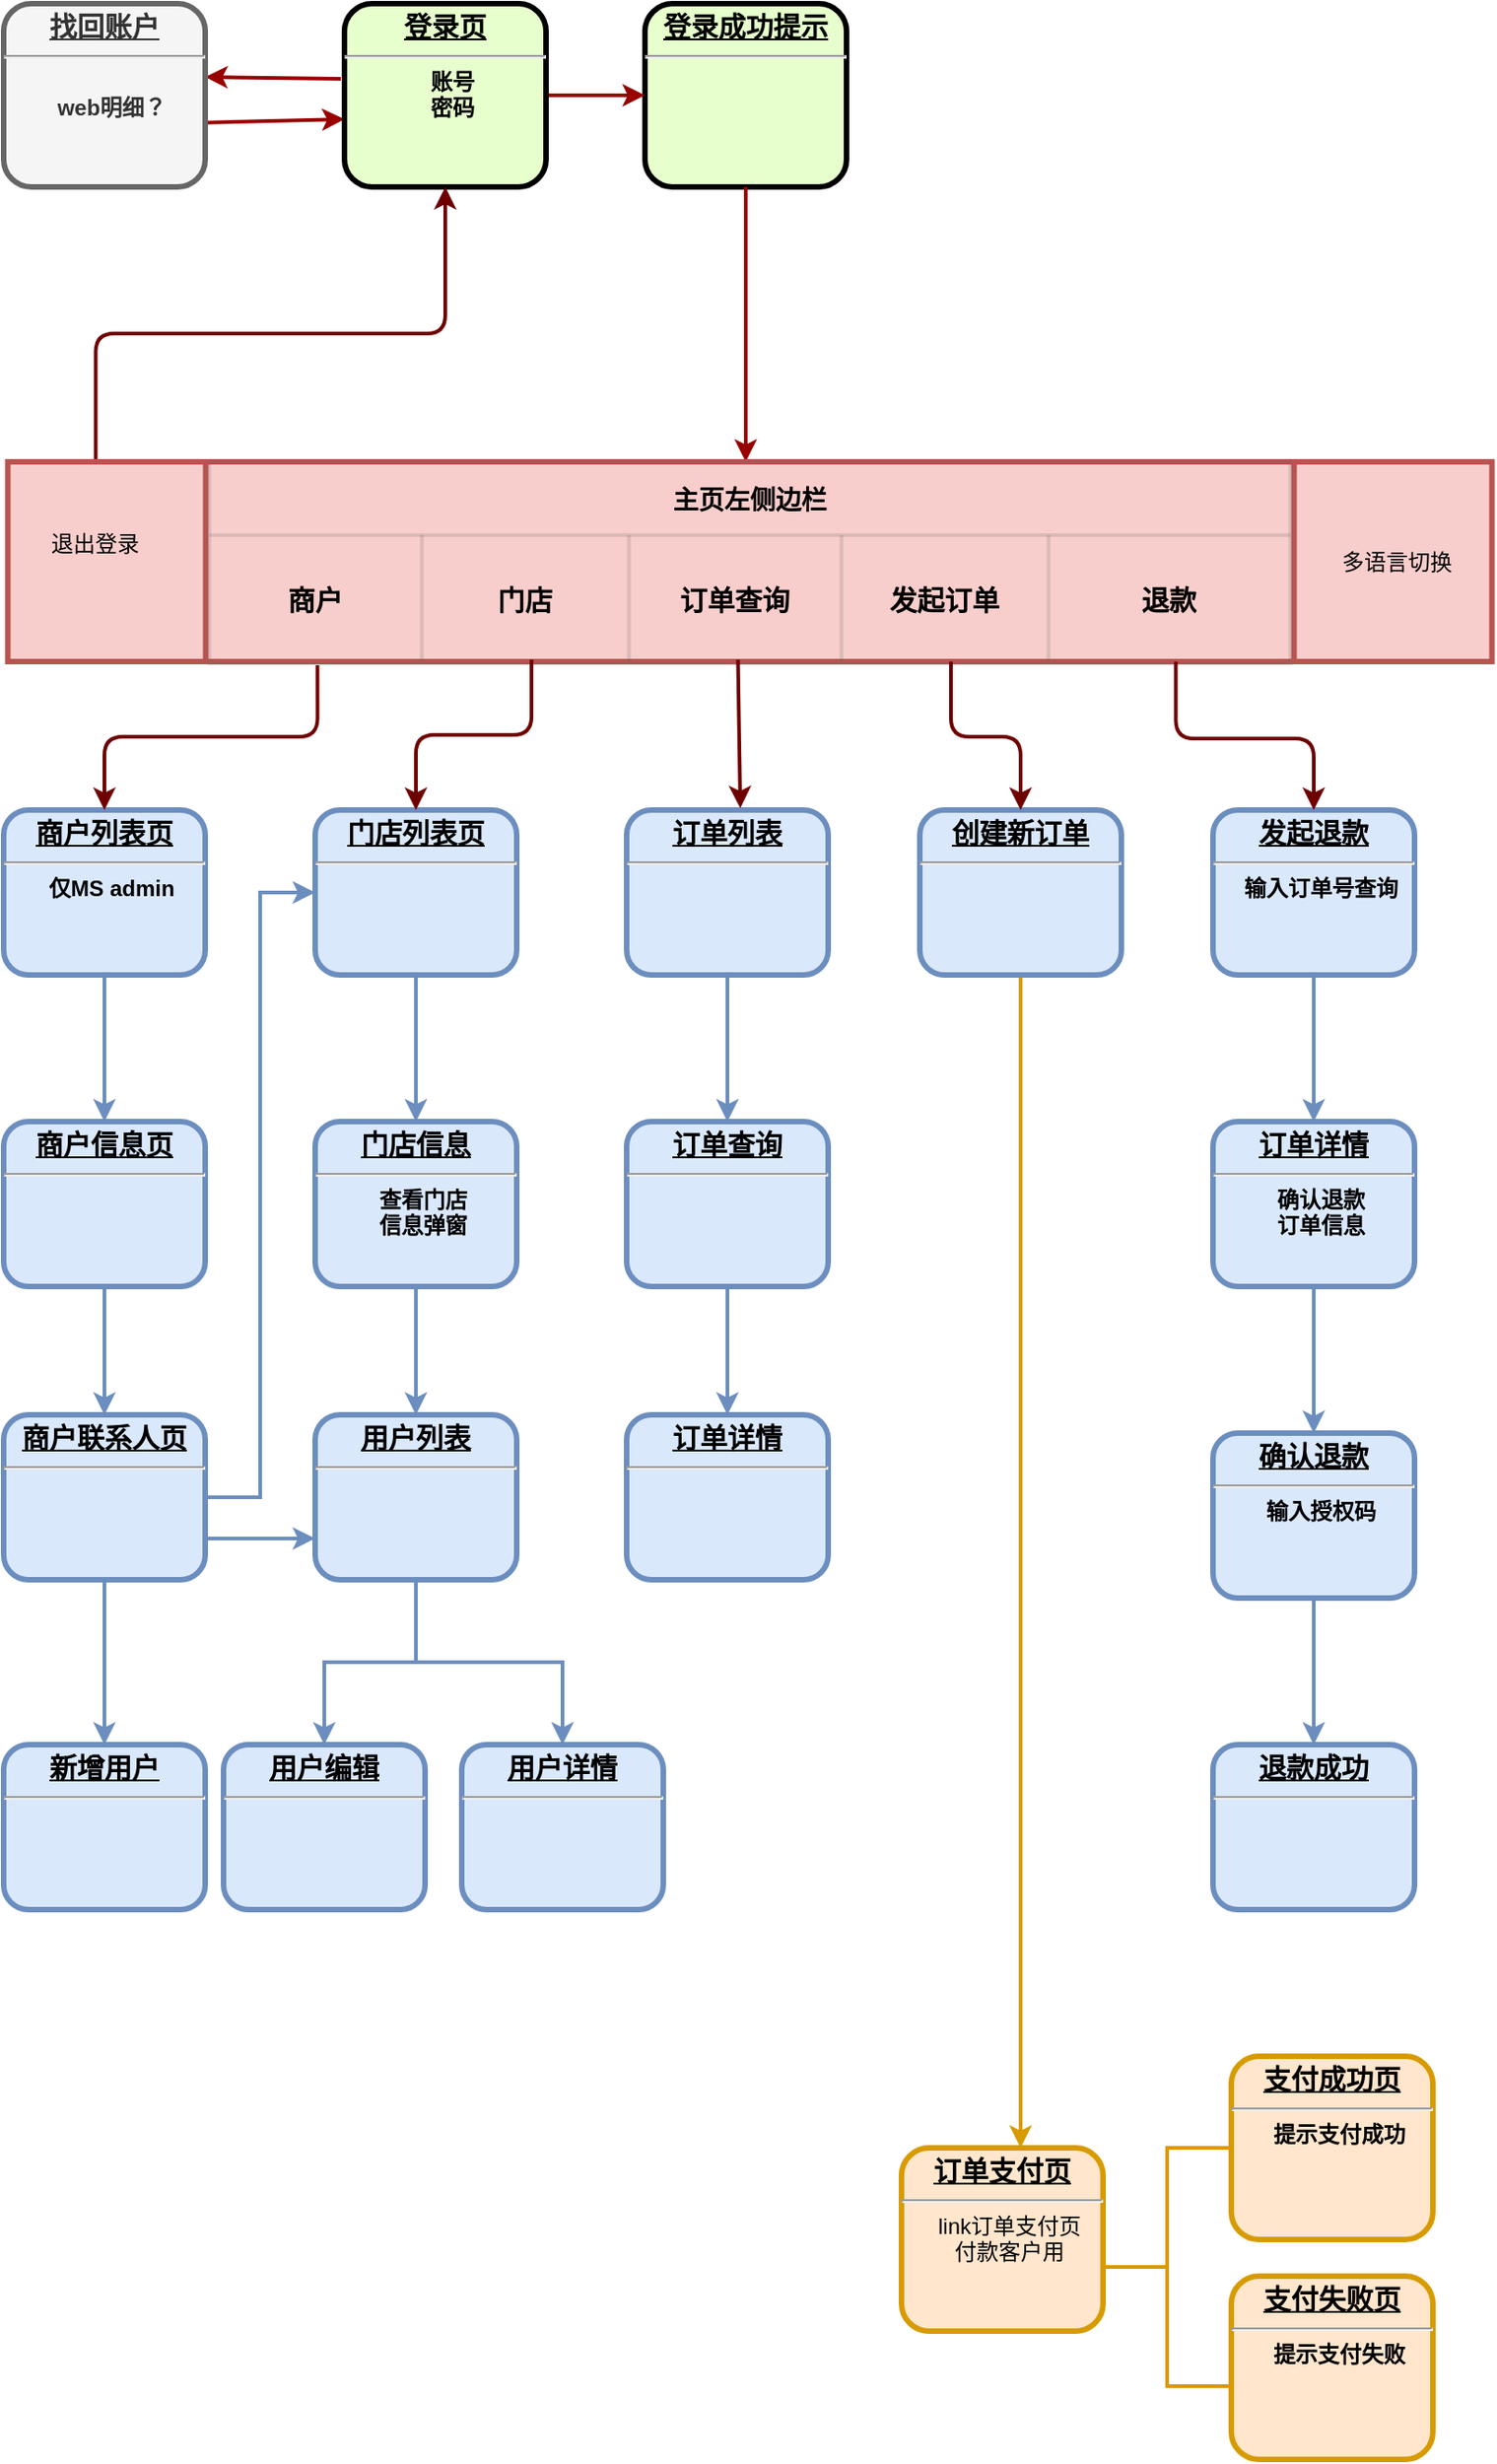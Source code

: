 <mxfile version="26.0.4">
  <diagram name="Page-1" id="c7558073-3199-34d8-9f00-42111426c3f3">
    <mxGraphModel dx="1434" dy="746" grid="1" gridSize="10" guides="1" tooltips="1" connect="1" arrows="1" fold="1" page="1" pageScale="1" pageWidth="826" pageHeight="1169" background="none" math="0" shadow="0">
      <root>
        <mxCell id="0" />
        <mxCell id="1" parent="0" />
        <mxCell id="2" value="&lt;p style=&quot;margin: 0px; margin-top: 4px; text-align: center; text-decoration: underline;&quot;&gt;&lt;font style=&quot;font-size: 15px;&quot;&gt;登录成功提示&lt;/font&gt;&lt;/p&gt;&lt;hr&gt;&lt;p style=&quot;margin: 0px; margin-left: 8px;&quot;&gt;&lt;br&gt;&lt;/p&gt;" style="verticalAlign=middle;align=center;overflow=fill;fontSize=12;fontFamily=Helvetica;html=1;rounded=1;fontStyle=1;strokeWidth=3;fillColor=#E6FFCC;strokeColor=default;fontColor=default;" parent="1" vertex="1">
          <mxGeometry x="380" y="60" width="110" height="100" as="geometry" />
        </mxCell>
        <mxCell id="5AorsIgvm4bH7aJcMWdh-177" value="" style="edgeStyle=elbowEdgeStyle;rounded=0;orthogonalLoop=1;jettySize=auto;html=1;fillColor=#dae8fc;strokeColor=#6c8ebf;strokeWidth=2;" edge="1" parent="1" source="10" target="5AorsIgvm4bH7aJcMWdh-176">
          <mxGeometry relative="1" as="geometry" />
        </mxCell>
        <mxCell id="10" value="&lt;p style=&quot;margin: 0px; margin-top: 4px; text-align: center; text-decoration: underline;&quot;&gt;&lt;strong&gt;&lt;font style=&quot;font-size: 15px;&quot;&gt;商户列表页&lt;/font&gt;&lt;/strong&gt;&lt;/p&gt;&lt;hr&gt;&lt;p style=&quot;margin: 0px; margin-left: 8px;&quot;&gt;仅MS admin&lt;/p&gt;" style="verticalAlign=middle;align=center;overflow=fill;fontSize=12;fontFamily=Helvetica;html=1;rounded=1;fontStyle=1;strokeWidth=3;fillColor=#dae8fc;strokeColor=#6c8ebf;" parent="1" vertex="1">
          <mxGeometry x="30" y="500" width="110" height="90" as="geometry" />
        </mxCell>
        <mxCell id="92" value="" style="edgeStyle=elbowEdgeStyle;elbow=horizontal;strokeColor=#990000;strokeWidth=2;exitX=0.5;exitY=1;exitDx=0;exitDy=0;" parent="1" source="2" target="5AorsIgvm4bH7aJcMWdh-110" edge="1">
          <mxGeometry width="100" height="100" relative="1" as="geometry">
            <mxPoint x="250" y="422" as="sourcePoint" />
            <mxPoint x="439" y="290" as="targetPoint" />
            <Array as="points" />
          </mxGeometry>
        </mxCell>
        <mxCell id="93" value="" style="elbow=horizontal;strokeColor=#990000;strokeWidth=2;entryX=0;entryY=0.63;entryDx=0;entryDy=0;entryPerimeter=0;exitX=0.973;exitY=0.65;exitDx=0;exitDy=0;exitPerimeter=0;" parent="1" source="5AorsIgvm4bH7aJcMWdh-119" target="5AorsIgvm4bH7aJcMWdh-97" edge="1">
          <mxGeometry width="100" height="100" relative="1" as="geometry">
            <mxPoint x="121.98" y="131" as="sourcePoint" />
            <mxPoint x="100" y="200" as="targetPoint" />
          </mxGeometry>
        </mxCell>
        <mxCell id="5AorsIgvm4bH7aJcMWdh-99" value="" style="edgeStyle=orthogonalEdgeStyle;rounded=1;orthogonalLoop=1;jettySize=auto;html=1;curved=0;strokeWidth=2;strokeColor=light-dark(#990000, #ededed);" edge="1" parent="1" source="5AorsIgvm4bH7aJcMWdh-97" target="2">
          <mxGeometry relative="1" as="geometry">
            <Array as="points">
              <mxPoint x="270" y="121" />
            </Array>
          </mxGeometry>
        </mxCell>
        <mxCell id="5AorsIgvm4bH7aJcMWdh-97" value="&lt;p style=&quot;margin: 0px; margin-top: 4px; text-align: center; text-decoration: underline;&quot;&gt;&lt;font style=&quot;font-size: 15px;&quot;&gt;登录页&lt;/font&gt;&lt;/p&gt;&lt;hr&gt;&lt;p style=&quot;margin: 0px; margin-left: 8px;&quot;&gt;账号&lt;/p&gt;&lt;p style=&quot;margin: 0px; margin-left: 8px;&quot;&gt;密码&lt;/p&gt;&lt;p style=&quot;margin: 0px; margin-left: 8px;&quot;&gt;&lt;br&gt;&lt;/p&gt;" style="verticalAlign=middle;align=center;overflow=fill;fontSize=12;fontFamily=Helvetica;html=1;rounded=1;fontStyle=1;strokeWidth=3;fillColor=#E6FFCC" vertex="1" parent="1">
          <mxGeometry x="216" y="60" width="110" height="100" as="geometry" />
        </mxCell>
        <mxCell id="5AorsIgvm4bH7aJcMWdh-115" style="edgeStyle=elbowEdgeStyle;rounded=1;orthogonalLoop=1;jettySize=auto;html=1;exitX=0.5;exitY=0;exitDx=0;exitDy=0;curved=0;strokeWidth=2;entryX=0.5;entryY=1;entryDx=0;entryDy=0;elbow=vertical;fillColor=#a20025;strokeColor=#6F0000;" edge="1" parent="1" source="5AorsIgvm4bH7aJcMWdh-111" target="5AorsIgvm4bH7aJcMWdh-97">
          <mxGeometry relative="1" as="geometry">
            <mxPoint x="240" y="270" as="targetPoint" />
            <Array as="points">
              <mxPoint x="200" y="240" />
            </Array>
          </mxGeometry>
        </mxCell>
        <mxCell id="5AorsIgvm4bH7aJcMWdh-118" value="" style="elbow=vertical;strokeColor=#990000;strokeWidth=2;exitX=-0.018;exitY=0.41;exitDx=0;exitDy=0;exitPerimeter=0;entryX=1;entryY=0.4;entryDx=0;entryDy=0;entryPerimeter=0;" edge="1" parent="1" source="5AorsIgvm4bH7aJcMWdh-97" target="5AorsIgvm4bH7aJcMWdh-119">
          <mxGeometry width="100" height="100" relative="1" as="geometry">
            <mxPoint x="210" y="110" as="sourcePoint" />
            <mxPoint x="118.02" y="110" as="targetPoint" />
          </mxGeometry>
        </mxCell>
        <mxCell id="5AorsIgvm4bH7aJcMWdh-119" value="&lt;p style=&quot;margin: 0px; margin-top: 4px; text-align: center; text-decoration: underline;&quot;&gt;&lt;font style=&quot;font-size: 15px;&quot;&gt;找回账户&lt;/font&gt;&lt;/p&gt;&lt;hr&gt;&lt;p style=&quot;margin: 0px; margin-left: 8px;&quot;&gt;&lt;br&gt;&lt;/p&gt;&lt;p style=&quot;margin: 0px; margin-left: 8px;&quot;&gt;web明细？&lt;/p&gt;" style="verticalAlign=middle;align=center;overflow=fill;fontSize=12;fontFamily=Helvetica;html=1;rounded=1;fontStyle=1;strokeWidth=3;fillColor=#f5f5f5;strokeColor=#666666;fontColor=#333333;" vertex="1" parent="1">
          <mxGeometry x="30" y="60" width="110" height="100" as="geometry" />
        </mxCell>
        <mxCell id="5AorsIgvm4bH7aJcMWdh-158" value="" style="group;fillColor=#ffe6cc;strokeColor=#d79b00;" vertex="1" connectable="0" parent="1">
          <mxGeometry x="142.25" y="310" width="700" height="110" as="geometry" />
        </mxCell>
        <mxCell id="5AorsIgvm4bH7aJcMWdh-110" value="" style="shape=process;whiteSpace=wrap;align=center;verticalAlign=middle;size=0.133;fontStyle=1;strokeWidth=3;fillColor=#f8cecc;fontSize=15;strokeColor=#b85450;" vertex="1" parent="5AorsIgvm4bH7aJcMWdh-158">
          <mxGeometry x="-110" width="810" height="109" as="geometry" />
        </mxCell>
        <mxCell id="5AorsIgvm4bH7aJcMWdh-116" value="多语言切换" style="text;strokeColor=none;align=center;fillColor=none;html=1;verticalAlign=middle;whiteSpace=wrap;rounded=0;" vertex="1" parent="5AorsIgvm4bH7aJcMWdh-158">
          <mxGeometry x="612.75" y="40" width="70.542" height="30" as="geometry" />
        </mxCell>
        <mxCell id="5AorsIgvm4bH7aJcMWdh-151" value="主页左侧边栏" style="shape=table;startSize=40;container=1;collapsible=0;childLayout=tableLayout;fillColor=none;fontSize=14;fontStyle=1;strokeColor=light-dark(#666666,#EDEDED);opacity=20;strokeWidth=2;" vertex="1" parent="5AorsIgvm4bH7aJcMWdh-158">
          <mxGeometry width="590" height="110" as="geometry" />
        </mxCell>
        <mxCell id="5AorsIgvm4bH7aJcMWdh-152" value="" style="shape=tableRow;horizontal=0;startSize=0;swimlaneHead=0;swimlaneBody=0;strokeColor=light-dark(#000000,#EDEDED);top=0;left=0;bottom=0;right=0;collapsible=0;dropTarget=0;fillColor=none;points=[[0,0.5],[1,0.5]];portConstraint=eastwest;opacity=70;" vertex="1" parent="5AorsIgvm4bH7aJcMWdh-151">
          <mxGeometry y="40" width="590" height="70" as="geometry" />
        </mxCell>
        <mxCell id="5AorsIgvm4bH7aJcMWdh-153" value="&lt;span style=&quot;font-size: 15px; font-weight: 700;&quot;&gt;商户&lt;/span&gt;" style="shape=partialRectangle;html=1;whiteSpace=wrap;connectable=0;strokeColor=light-dark(#000000,#EDEDED);overflow=hidden;fillColor=none;top=0;left=0;bottom=0;right=0;pointerEvents=1;opacity=70;" vertex="1" parent="5AorsIgvm4bH7aJcMWdh-152">
          <mxGeometry width="116" height="70" as="geometry">
            <mxRectangle width="116" height="70" as="alternateBounds" />
          </mxGeometry>
        </mxCell>
        <mxCell id="5AorsIgvm4bH7aJcMWdh-154" value="&lt;span style=&quot;font-size: 15px; font-weight: 700;&quot;&gt;门店&lt;/span&gt;" style="shape=partialRectangle;html=1;whiteSpace=wrap;connectable=0;strokeColor=light-dark(#000000,#EDEDED);overflow=hidden;fillColor=none;top=0;left=0;bottom=0;right=0;pointerEvents=1;opacity=70;" vertex="1" parent="5AorsIgvm4bH7aJcMWdh-152">
          <mxGeometry x="116" width="113" height="70" as="geometry">
            <mxRectangle width="113" height="70" as="alternateBounds" />
          </mxGeometry>
        </mxCell>
        <mxCell id="5AorsIgvm4bH7aJcMWdh-155" value="&lt;span style=&quot;font-size: 15px; font-weight: 700;&quot;&gt;订单查询&lt;/span&gt;" style="shape=partialRectangle;html=1;whiteSpace=wrap;connectable=0;strokeColor=light-dark(#000000,#EDEDED);overflow=hidden;fillColor=none;top=0;left=0;bottom=0;right=0;pointerEvents=1;opacity=70;" vertex="1" parent="5AorsIgvm4bH7aJcMWdh-152">
          <mxGeometry x="229" width="116" height="70" as="geometry">
            <mxRectangle width="116" height="70" as="alternateBounds" />
          </mxGeometry>
        </mxCell>
        <mxCell id="5AorsIgvm4bH7aJcMWdh-156" value="&lt;span style=&quot;font-size: 15px; font-weight: 700;&quot;&gt;发起订单&lt;/span&gt;" style="shape=partialRectangle;html=1;whiteSpace=wrap;connectable=0;strokeColor=light-dark(#000000,#EDEDED);overflow=hidden;fillColor=none;top=0;left=0;bottom=0;right=0;pointerEvents=1;opacity=70;" vertex="1" parent="5AorsIgvm4bH7aJcMWdh-152">
          <mxGeometry x="345" width="113" height="70" as="geometry">
            <mxRectangle width="113" height="70" as="alternateBounds" />
          </mxGeometry>
        </mxCell>
        <mxCell id="5AorsIgvm4bH7aJcMWdh-157" value="&lt;span style=&quot;font-size: 15px; font-weight: 700;&quot;&gt;退款&lt;/span&gt;" style="shape=partialRectangle;html=1;whiteSpace=wrap;connectable=0;strokeColor=light-dark(#000000,#EDEDED);overflow=hidden;fillColor=none;top=0;left=0;bottom=0;right=0;pointerEvents=1;opacity=70;" vertex="1" parent="5AorsIgvm4bH7aJcMWdh-152">
          <mxGeometry x="458" width="132" height="70" as="geometry">
            <mxRectangle width="132" height="70" as="alternateBounds" />
          </mxGeometry>
        </mxCell>
        <mxCell id="5AorsIgvm4bH7aJcMWdh-181" value="" style="edgeStyle=elbowEdgeStyle;rounded=0;orthogonalLoop=1;jettySize=auto;html=1;fillColor=#dae8fc;strokeColor=#6c8ebf;strokeWidth=2;" edge="1" parent="1" source="5AorsIgvm4bH7aJcMWdh-159" target="5AorsIgvm4bH7aJcMWdh-180">
          <mxGeometry relative="1" as="geometry" />
        </mxCell>
        <mxCell id="5AorsIgvm4bH7aJcMWdh-159" value="&lt;p style=&quot;margin: 0px; margin-top: 4px; text-align: center; text-decoration: underline;&quot;&gt;&lt;strong&gt;&lt;font style=&quot;font-size: 15px;&quot;&gt;门店列表页&lt;/font&gt;&lt;/strong&gt;&lt;/p&gt;&lt;hr&gt;&lt;p style=&quot;margin: 0px; margin-left: 8px;&quot;&gt;&lt;br&gt;&lt;/p&gt;" style="verticalAlign=middle;align=center;overflow=fill;fontSize=12;fontFamily=Helvetica;html=1;rounded=1;fontStyle=1;strokeWidth=3;fillColor=#dae8fc;strokeColor=#6c8ebf;" vertex="1" parent="1">
          <mxGeometry x="200" y="500" width="110" height="90" as="geometry" />
        </mxCell>
        <mxCell id="5AorsIgvm4bH7aJcMWdh-162" value="" style="edgeStyle=elbowEdgeStyle;rounded=0;orthogonalLoop=1;jettySize=auto;html=1;fillColor=#dae8fc;strokeColor=#6c8ebf;strokeWidth=2;" edge="1" parent="1" source="5AorsIgvm4bH7aJcMWdh-160" target="5AorsIgvm4bH7aJcMWdh-161">
          <mxGeometry relative="1" as="geometry" />
        </mxCell>
        <mxCell id="5AorsIgvm4bH7aJcMWdh-160" value="&lt;p style=&quot;margin: 0px; margin-top: 4px; text-align: center; text-decoration: underline;&quot;&gt;&lt;span style=&quot;font-size: 15px;&quot;&gt;订单列表&lt;/span&gt;&lt;/p&gt;&lt;hr&gt;&lt;p style=&quot;margin: 0px; margin-left: 8px;&quot;&gt;&lt;br&gt;&lt;/p&gt;" style="verticalAlign=middle;align=center;overflow=fill;fontSize=12;fontFamily=Helvetica;html=1;rounded=1;fontStyle=1;strokeWidth=3;fillColor=#dae8fc;strokeColor=#6c8ebf;" vertex="1" parent="1">
          <mxGeometry x="370" y="500" width="110" height="90" as="geometry" />
        </mxCell>
        <mxCell id="5AorsIgvm4bH7aJcMWdh-167" value="" style="edgeStyle=elbowEdgeStyle;rounded=0;orthogonalLoop=1;jettySize=auto;html=1;fillColor=#dae8fc;strokeColor=#6c8ebf;strokeWidth=2;" edge="1" parent="1" source="5AorsIgvm4bH7aJcMWdh-161" target="5AorsIgvm4bH7aJcMWdh-166">
          <mxGeometry relative="1" as="geometry" />
        </mxCell>
        <mxCell id="5AorsIgvm4bH7aJcMWdh-161" value="&lt;p style=&quot;margin: 0px; margin-top: 4px; text-align: center; text-decoration: underline;&quot;&gt;&lt;span style=&quot;font-size: 15px;&quot;&gt;订单查询&lt;/span&gt;&lt;/p&gt;&lt;hr&gt;&lt;p style=&quot;margin: 0px; margin-left: 8px;&quot;&gt;&lt;br&gt;&lt;/p&gt;" style="verticalAlign=middle;align=center;overflow=fill;fontSize=12;fontFamily=Helvetica;html=1;rounded=1;fontStyle=1;strokeWidth=3;fillColor=#dae8fc;strokeColor=#6c8ebf;" vertex="1" parent="1">
          <mxGeometry x="370" y="670" width="110" height="90" as="geometry" />
        </mxCell>
        <mxCell id="5AorsIgvm4bH7aJcMWdh-163" value="" style="group" vertex="1" connectable="0" parent="1">
          <mxGeometry x="520" y="1180" width="290" height="220" as="geometry" />
        </mxCell>
        <mxCell id="5AorsIgvm4bH7aJcMWdh-121" value="&lt;p style=&quot;margin: 0px; margin-top: 4px; text-align: center; text-decoration: underline;&quot;&gt;&lt;span style=&quot;font-size: 15px;&quot;&gt;订单支付页&lt;/span&gt;&lt;/p&gt;&lt;hr&gt;&lt;p style=&quot;margin: 0px; margin-left: 8px;&quot;&gt;&lt;span style=&quot;font-weight: normal;&quot;&gt;link订单支付页&lt;/span&gt;&lt;/p&gt;&lt;p style=&quot;margin: 0px; margin-left: 8px;&quot;&gt;&lt;span style=&quot;font-weight: normal;&quot;&gt;付款客户用&lt;/span&gt;&lt;/p&gt;" style="verticalAlign=middle;align=center;overflow=fill;fontSize=12;fontFamily=Helvetica;html=1;rounded=1;fontStyle=1;strokeWidth=3;fillColor=#ffe6cc;strokeColor=#d79b00;" vertex="1" parent="5AorsIgvm4bH7aJcMWdh-163">
          <mxGeometry y="50" width="110" height="100" as="geometry" />
        </mxCell>
        <mxCell id="5AorsIgvm4bH7aJcMWdh-122" value="&lt;p style=&quot;margin: 0px; margin-top: 4px; text-align: center; text-decoration: underline;&quot;&gt;&lt;span style=&quot;font-size: 15px;&quot;&gt;支付成功页&lt;/span&gt;&lt;/p&gt;&lt;hr&gt;&lt;p style=&quot;margin: 0px; margin-left: 8px;&quot;&gt;提示支付成功&lt;/p&gt;" style="verticalAlign=middle;align=center;overflow=fill;fontSize=12;fontFamily=Helvetica;html=1;rounded=1;fontStyle=1;strokeWidth=3;fillColor=#ffe6cc;strokeColor=#d79b00;" vertex="1" parent="5AorsIgvm4bH7aJcMWdh-163">
          <mxGeometry x="180" width="110" height="100" as="geometry" />
        </mxCell>
        <mxCell id="5AorsIgvm4bH7aJcMWdh-125" value="" style="strokeWidth=2;html=1;shape=mxgraph.flowchart.annotation_2;align=left;labelPosition=right;pointerEvents=1;fillColor=#ffe6cc;strokeColor=#d79b00;" vertex="1" parent="5AorsIgvm4bH7aJcMWdh-163">
          <mxGeometry x="110" y="50" width="70" height="130" as="geometry" />
        </mxCell>
        <mxCell id="5AorsIgvm4bH7aJcMWdh-130" value="&lt;p style=&quot;margin: 0px; margin-top: 4px; text-align: center; text-decoration: underline;&quot;&gt;&lt;span style=&quot;font-size: 15px;&quot;&gt;支付失败页&lt;/span&gt;&lt;/p&gt;&lt;hr&gt;&lt;p style=&quot;margin: 0px; margin-left: 8px;&quot;&gt;提示支付失败&lt;/p&gt;&lt;p style=&quot;margin: 0px; margin-left: 8px;&quot;&gt;&lt;br&gt;&lt;/p&gt;" style="verticalAlign=middle;align=center;overflow=fill;fontSize=12;fontFamily=Helvetica;html=1;rounded=1;fontStyle=1;strokeWidth=3;fillColor=#ffe6cc;strokeColor=#d79b00;" vertex="1" parent="5AorsIgvm4bH7aJcMWdh-163">
          <mxGeometry x="180" y="120" width="110" height="100" as="geometry" />
        </mxCell>
        <mxCell id="5AorsIgvm4bH7aJcMWdh-166" value="&lt;p style=&quot;margin: 0px; margin-top: 4px; text-align: center; text-decoration: underline;&quot;&gt;&lt;span style=&quot;font-size: 15px;&quot;&gt;订单详情&lt;/span&gt;&lt;/p&gt;&lt;hr&gt;&lt;p style=&quot;margin: 0px; margin-left: 8px;&quot;&gt;&lt;br&gt;&lt;/p&gt;" style="verticalAlign=middle;align=center;overflow=fill;fontSize=12;fontFamily=Helvetica;html=1;rounded=1;fontStyle=1;strokeWidth=3;fillColor=#dae8fc;strokeColor=#6c8ebf;" vertex="1" parent="1">
          <mxGeometry x="370" y="830" width="110" height="90" as="geometry" />
        </mxCell>
        <mxCell id="5AorsIgvm4bH7aJcMWdh-111" value="&lt;div&gt;&lt;span style=&quot;background-color: transparent; color: light-dark(rgb(0, 0, 0), rgb(255, 255, 255));&quot;&gt;退出登录&lt;/span&gt;&lt;/div&gt;" style="text;strokeColor=none;align=center;fillColor=none;html=1;verticalAlign=middle;whiteSpace=wrap;rounded=0;" vertex="1" parent="1">
          <mxGeometry x="50.002" y="339.5" width="60.465" height="30" as="geometry" />
        </mxCell>
        <mxCell id="5AorsIgvm4bH7aJcMWdh-201" style="edgeStyle=elbowEdgeStyle;rounded=1;orthogonalLoop=1;jettySize=auto;html=1;exitX=0.5;exitY=1;exitDx=0;exitDy=0;curved=0;fillColor=#ffe6cc;strokeColor=#d79b00;strokeWidth=2;" edge="1" parent="1" source="5AorsIgvm4bH7aJcMWdh-168" target="5AorsIgvm4bH7aJcMWdh-121">
          <mxGeometry relative="1" as="geometry" />
        </mxCell>
        <mxCell id="5AorsIgvm4bH7aJcMWdh-168" value="&lt;p style=&quot;margin: 0px; margin-top: 4px; text-align: center; text-decoration: underline;&quot;&gt;&lt;span style=&quot;font-size: 15px;&quot;&gt;创建新订单&lt;/span&gt;&lt;/p&gt;&lt;hr&gt;&lt;p style=&quot;margin: 0px; margin-left: 8px;&quot;&gt;&lt;br&gt;&lt;/p&gt;" style="verticalAlign=middle;align=center;overflow=fill;fontSize=12;fontFamily=Helvetica;html=1;rounded=1;fontStyle=1;strokeWidth=3;fillColor=#dae8fc;strokeColor=#6c8ebf;" vertex="1" parent="1">
          <mxGeometry x="530" y="500" width="110" height="90" as="geometry" />
        </mxCell>
        <mxCell id="5AorsIgvm4bH7aJcMWdh-171" value="" style="edgeStyle=elbowEdgeStyle;rounded=0;orthogonalLoop=1;jettySize=auto;html=1;fillColor=#dae8fc;strokeColor=#6c8ebf;strokeWidth=2;" edge="1" parent="1" source="5AorsIgvm4bH7aJcMWdh-169" target="5AorsIgvm4bH7aJcMWdh-170">
          <mxGeometry relative="1" as="geometry" />
        </mxCell>
        <mxCell id="5AorsIgvm4bH7aJcMWdh-169" value="&lt;p style=&quot;margin: 0px; margin-top: 4px; text-align: center; text-decoration: underline;&quot;&gt;&lt;span style=&quot;font-size: 15px;&quot;&gt;发起退款&lt;/span&gt;&lt;/p&gt;&lt;hr&gt;&lt;p style=&quot;margin: 0px; margin-left: 8px;&quot;&gt;输入订单号查询&lt;/p&gt;" style="verticalAlign=middle;align=center;overflow=fill;fontSize=12;fontFamily=Helvetica;html=1;rounded=1;fontStyle=1;strokeWidth=3;fillColor=#dae8fc;strokeColor=#6c8ebf;" vertex="1" parent="1">
          <mxGeometry x="690" y="500" width="110" height="90" as="geometry" />
        </mxCell>
        <mxCell id="5AorsIgvm4bH7aJcMWdh-173" value="" style="edgeStyle=elbowEdgeStyle;rounded=0;orthogonalLoop=1;jettySize=auto;html=1;fillColor=#dae8fc;strokeColor=#6c8ebf;strokeWidth=2;" edge="1" parent="1" source="5AorsIgvm4bH7aJcMWdh-170" target="5AorsIgvm4bH7aJcMWdh-172">
          <mxGeometry relative="1" as="geometry" />
        </mxCell>
        <mxCell id="5AorsIgvm4bH7aJcMWdh-170" value="&lt;p style=&quot;margin: 0px; margin-top: 4px; text-align: center; text-decoration: underline;&quot;&gt;&lt;span style=&quot;font-size: 15px;&quot;&gt;订单详情&lt;/span&gt;&lt;/p&gt;&lt;hr&gt;&lt;p style=&quot;margin: 0px; margin-left: 8px;&quot;&gt;确认退款&lt;/p&gt;&lt;p style=&quot;margin: 0px; margin-left: 8px;&quot;&gt;订单信息&lt;/p&gt;" style="verticalAlign=middle;align=center;overflow=fill;fontSize=12;fontFamily=Helvetica;html=1;rounded=1;fontStyle=1;strokeWidth=3;fillColor=#dae8fc;strokeColor=#6c8ebf;" vertex="1" parent="1">
          <mxGeometry x="690" y="670" width="110" height="90" as="geometry" />
        </mxCell>
        <mxCell id="5AorsIgvm4bH7aJcMWdh-175" value="" style="edgeStyle=elbowEdgeStyle;rounded=0;orthogonalLoop=1;jettySize=auto;html=1;fillColor=#dae8fc;strokeColor=#6c8ebf;strokeWidth=2;" edge="1" parent="1" source="5AorsIgvm4bH7aJcMWdh-172" target="5AorsIgvm4bH7aJcMWdh-174">
          <mxGeometry relative="1" as="geometry" />
        </mxCell>
        <mxCell id="5AorsIgvm4bH7aJcMWdh-172" value="&lt;p style=&quot;margin: 0px; margin-top: 4px; text-align: center; text-decoration: underline;&quot;&gt;&lt;span style=&quot;font-size: 15px;&quot;&gt;确认退款&lt;/span&gt;&lt;/p&gt;&lt;hr&gt;&lt;p style=&quot;margin: 0px; margin-left: 8px;&quot;&gt;输入授权码&lt;/p&gt;" style="verticalAlign=middle;align=center;overflow=fill;fontSize=12;fontFamily=Helvetica;html=1;rounded=1;fontStyle=1;strokeWidth=3;fillColor=#dae8fc;strokeColor=#6c8ebf;" vertex="1" parent="1">
          <mxGeometry x="690" y="840" width="110" height="90" as="geometry" />
        </mxCell>
        <mxCell id="5AorsIgvm4bH7aJcMWdh-174" value="&lt;p style=&quot;margin: 0px; margin-top: 4px; text-align: center; text-decoration: underline;&quot;&gt;&lt;span style=&quot;font-size: 15px;&quot;&gt;退款成功&lt;/span&gt;&lt;/p&gt;&lt;hr&gt;&lt;p style=&quot;margin: 0px; margin-left: 8px;&quot;&gt;&lt;br&gt;&lt;/p&gt;" style="verticalAlign=middle;align=center;overflow=fill;fontSize=12;fontFamily=Helvetica;html=1;rounded=1;fontStyle=1;strokeWidth=3;fillColor=#dae8fc;strokeColor=#6c8ebf;" vertex="1" parent="1">
          <mxGeometry x="690.0" y="1010" width="110" height="90" as="geometry" />
        </mxCell>
        <mxCell id="5AorsIgvm4bH7aJcMWdh-179" value="" style="edgeStyle=elbowEdgeStyle;rounded=0;orthogonalLoop=1;jettySize=auto;html=1;fillColor=#dae8fc;strokeColor=#6c8ebf;strokeWidth=2;" edge="1" parent="1" source="5AorsIgvm4bH7aJcMWdh-176" target="5AorsIgvm4bH7aJcMWdh-178">
          <mxGeometry relative="1" as="geometry" />
        </mxCell>
        <mxCell id="5AorsIgvm4bH7aJcMWdh-176" value="&lt;p style=&quot;margin: 0px; margin-top: 4px; text-align: center; text-decoration: underline;&quot;&gt;&lt;strong&gt;&lt;font style=&quot;font-size: 15px;&quot;&gt;商户信息页&lt;/font&gt;&lt;/strong&gt;&lt;/p&gt;&lt;hr&gt;&lt;p style=&quot;margin: 0px; margin-left: 8px;&quot;&gt;&lt;br&gt;&lt;/p&gt;" style="verticalAlign=middle;align=center;overflow=fill;fontSize=12;fontFamily=Helvetica;html=1;rounded=1;fontStyle=1;strokeWidth=3;fillColor=#dae8fc;strokeColor=#6c8ebf;" vertex="1" parent="1">
          <mxGeometry x="30" y="670" width="110" height="90" as="geometry" />
        </mxCell>
        <mxCell id="5AorsIgvm4bH7aJcMWdh-187" style="edgeStyle=elbowEdgeStyle;rounded=0;orthogonalLoop=1;jettySize=auto;html=1;exitX=1;exitY=0.5;exitDx=0;exitDy=0;entryX=0;entryY=0.5;entryDx=0;entryDy=0;strokeWidth=2;fillColor=#dae8fc;strokeColor=#6c8ebf;" edge="1" parent="1" source="5AorsIgvm4bH7aJcMWdh-178" target="5AorsIgvm4bH7aJcMWdh-159">
          <mxGeometry relative="1" as="geometry" />
        </mxCell>
        <mxCell id="5AorsIgvm4bH7aJcMWdh-188" style="edgeStyle=elbowEdgeStyle;rounded=0;orthogonalLoop=1;jettySize=auto;html=1;exitX=1;exitY=0.75;exitDx=0;exitDy=0;entryX=0;entryY=0.75;entryDx=0;entryDy=0;elbow=vertical;fillColor=#dae8fc;strokeColor=#6c8ebf;strokeWidth=2;" edge="1" parent="1" source="5AorsIgvm4bH7aJcMWdh-178" target="5AorsIgvm4bH7aJcMWdh-182">
          <mxGeometry relative="1" as="geometry" />
        </mxCell>
        <mxCell id="5AorsIgvm4bH7aJcMWdh-178" value="&lt;p style=&quot;margin: 0px; margin-top: 4px; text-align: center; text-decoration: underline;&quot;&gt;&lt;strong&gt;&lt;font style=&quot;font-size: 15px;&quot;&gt;商户联系人页&lt;/font&gt;&lt;/strong&gt;&lt;/p&gt;&lt;hr&gt;&lt;p style=&quot;margin: 0px; margin-left: 8px;&quot;&gt;&lt;br&gt;&lt;/p&gt;" style="verticalAlign=middle;align=center;overflow=fill;fontSize=12;fontFamily=Helvetica;html=1;rounded=1;fontStyle=1;strokeWidth=3;fillColor=#dae8fc;strokeColor=#6c8ebf;" vertex="1" parent="1">
          <mxGeometry x="30" y="830" width="110" height="90" as="geometry" />
        </mxCell>
        <mxCell id="5AorsIgvm4bH7aJcMWdh-183" value="" style="edgeStyle=elbowEdgeStyle;rounded=0;orthogonalLoop=1;jettySize=auto;html=1;fillColor=#dae8fc;strokeColor=#6c8ebf;strokeWidth=2;" edge="1" parent="1" source="5AorsIgvm4bH7aJcMWdh-180" target="5AorsIgvm4bH7aJcMWdh-182">
          <mxGeometry relative="1" as="geometry" />
        </mxCell>
        <mxCell id="5AorsIgvm4bH7aJcMWdh-180" value="&lt;p style=&quot;margin: 0px; margin-top: 4px; text-align: center; text-decoration: underline;&quot;&gt;&lt;span style=&quot;font-size: 15px;&quot;&gt;门店信息&lt;/span&gt;&lt;/p&gt;&lt;hr&gt;&lt;p style=&quot;margin: 0px; margin-left: 8px;&quot;&gt;查看门店&lt;/p&gt;&lt;p style=&quot;margin: 0px; margin-left: 8px;&quot;&gt;信息弹窗&lt;/p&gt;" style="verticalAlign=middle;align=center;overflow=fill;fontSize=12;fontFamily=Helvetica;html=1;rounded=1;fontStyle=1;strokeWidth=3;fillColor=#dae8fc;strokeColor=#6c8ebf;" vertex="1" parent="1">
          <mxGeometry x="200" y="670" width="110" height="90" as="geometry" />
        </mxCell>
        <mxCell id="5AorsIgvm4bH7aJcMWdh-193" style="edgeStyle=elbowEdgeStyle;rounded=0;orthogonalLoop=1;jettySize=auto;html=1;entryX=0.5;entryY=0;entryDx=0;entryDy=0;elbow=vertical;fillColor=#dae8fc;strokeColor=#6c8ebf;strokeWidth=2;" edge="1" parent="1" source="5AorsIgvm4bH7aJcMWdh-182" target="5AorsIgvm4bH7aJcMWdh-192">
          <mxGeometry relative="1" as="geometry" />
        </mxCell>
        <mxCell id="5AorsIgvm4bH7aJcMWdh-194" style="edgeStyle=elbowEdgeStyle;rounded=0;orthogonalLoop=1;jettySize=auto;html=1;entryX=0.5;entryY=0;entryDx=0;entryDy=0;elbow=vertical;fillColor=#dae8fc;strokeColor=#6c8ebf;strokeWidth=2;" edge="1" parent="1" source="5AorsIgvm4bH7aJcMWdh-182" target="5AorsIgvm4bH7aJcMWdh-185">
          <mxGeometry relative="1" as="geometry" />
        </mxCell>
        <mxCell id="5AorsIgvm4bH7aJcMWdh-182" value="&lt;p style=&quot;margin: 0px; margin-top: 4px; text-align: center; text-decoration: underline;&quot;&gt;&lt;span style=&quot;font-size: 15px;&quot;&gt;用户列表&lt;/span&gt;&lt;/p&gt;&lt;hr&gt;&lt;p style=&quot;margin: 0px; margin-left: 8px;&quot;&gt;&lt;br&gt;&lt;/p&gt;" style="verticalAlign=middle;align=center;overflow=fill;fontSize=12;fontFamily=Helvetica;html=1;rounded=1;fontStyle=1;strokeWidth=3;fillColor=#dae8fc;strokeColor=#6c8ebf;" vertex="1" parent="1">
          <mxGeometry x="200" y="830" width="110" height="90" as="geometry" />
        </mxCell>
        <mxCell id="5AorsIgvm4bH7aJcMWdh-185" value="&lt;p style=&quot;margin: 0px; margin-top: 4px; text-align: center; text-decoration: underline;&quot;&gt;&lt;span style=&quot;font-size: 15px;&quot;&gt;用户详情&lt;/span&gt;&lt;/p&gt;&lt;hr&gt;&lt;p style=&quot;margin: 0px; margin-left: 8px;&quot;&gt;&lt;br&gt;&lt;/p&gt;" style="verticalAlign=middle;align=center;overflow=fill;fontSize=12;fontFamily=Helvetica;html=1;rounded=1;fontStyle=1;strokeWidth=3;fillColor=#dae8fc;strokeColor=#6c8ebf;" vertex="1" parent="1">
          <mxGeometry x="280" y="1010" width="110" height="90" as="geometry" />
        </mxCell>
        <mxCell id="5AorsIgvm4bH7aJcMWdh-192" value="&lt;p style=&quot;margin: 0px; margin-top: 4px; text-align: center; text-decoration: underline;&quot;&gt;&lt;span style=&quot;font-size: 15px;&quot;&gt;用户编辑&lt;/span&gt;&lt;/p&gt;&lt;hr&gt;&lt;p style=&quot;margin: 0px; margin-left: 8px;&quot;&gt;&lt;br&gt;&lt;/p&gt;" style="verticalAlign=middle;align=center;overflow=fill;fontSize=12;fontFamily=Helvetica;html=1;rounded=1;fontStyle=1;strokeWidth=3;fillColor=#dae8fc;strokeColor=#6c8ebf;" vertex="1" parent="1">
          <mxGeometry x="150" y="1010" width="110" height="90" as="geometry" />
        </mxCell>
        <mxCell id="5AorsIgvm4bH7aJcMWdh-195" value="&lt;p style=&quot;margin: 0px; margin-top: 4px; text-align: center; text-decoration: underline;&quot;&gt;&lt;span style=&quot;font-size: 15px;&quot;&gt;新增用户&lt;/span&gt;&lt;/p&gt;&lt;hr&gt;&lt;p style=&quot;margin: 0px; margin-left: 8px;&quot;&gt;&lt;br&gt;&lt;/p&gt;" style="verticalAlign=middle;align=center;overflow=fill;fontSize=12;fontFamily=Helvetica;html=1;rounded=1;fontStyle=1;strokeWidth=3;fillColor=#dae8fc;strokeColor=#6c8ebf;" vertex="1" parent="1">
          <mxGeometry x="30" y="1010" width="110" height="90" as="geometry" />
        </mxCell>
        <mxCell id="5AorsIgvm4bH7aJcMWdh-199" style="edgeStyle=elbowEdgeStyle;rounded=1;orthogonalLoop=1;jettySize=auto;html=1;exitX=0.5;exitY=1;exitDx=0;exitDy=0;entryX=0.5;entryY=0;entryDx=0;entryDy=0;curved=0;fillColor=#dae8fc;strokeColor=#6c8ebf;strokeWidth=2;elbow=vertical;" edge="1" parent="1" source="5AorsIgvm4bH7aJcMWdh-178" target="5AorsIgvm4bH7aJcMWdh-195">
          <mxGeometry relative="1" as="geometry" />
        </mxCell>
        <mxCell id="5AorsIgvm4bH7aJcMWdh-203" value="" style="endArrow=classic;html=1;rounded=1;entryX=0.5;entryY=0;entryDx=0;entryDy=0;exitX=0.1;exitY=1.014;exitDx=0;exitDy=0;exitPerimeter=0;fillColor=#a20025;strokeColor=#6F0000;strokeWidth=2;edgeStyle=orthogonalEdgeStyle;" edge="1" parent="1" source="5AorsIgvm4bH7aJcMWdh-152" target="10">
          <mxGeometry width="50" height="50" relative="1" as="geometry">
            <mxPoint x="200" y="460" as="sourcePoint" />
            <mxPoint x="250" y="410" as="targetPoint" />
          </mxGeometry>
        </mxCell>
        <mxCell id="5AorsIgvm4bH7aJcMWdh-207" value="" style="endArrow=classic;html=1;rounded=1;exitX=0.298;exitY=0.971;exitDx=0;exitDy=0;exitPerimeter=0;entryX=0.5;entryY=0;entryDx=0;entryDy=0;edgeStyle=elbowEdgeStyle;elbow=vertical;fillColor=#a20025;strokeColor=#6F0000;strokeWidth=2;" edge="1" parent="1" source="5AorsIgvm4bH7aJcMWdh-152" target="5AorsIgvm4bH7aJcMWdh-159">
          <mxGeometry width="50" height="50" relative="1" as="geometry">
            <mxPoint x="330" y="460" as="sourcePoint" />
            <mxPoint x="380" y="410" as="targetPoint" />
          </mxGeometry>
        </mxCell>
        <mxCell id="5AorsIgvm4bH7aJcMWdh-208" value="" style="endArrow=classic;html=1;rounded=0;exitX=0.489;exitY=0.971;exitDx=0;exitDy=0;exitPerimeter=0;entryX=0.564;entryY=-0.011;entryDx=0;entryDy=0;entryPerimeter=0;fillColor=#a20025;strokeColor=#6F0000;strokeWidth=2;" edge="1" parent="1" source="5AorsIgvm4bH7aJcMWdh-152" target="5AorsIgvm4bH7aJcMWdh-160">
          <mxGeometry width="50" height="50" relative="1" as="geometry">
            <mxPoint x="410" y="590" as="sourcePoint" />
            <mxPoint x="450" y="480" as="targetPoint" />
            <Array as="points" />
          </mxGeometry>
        </mxCell>
        <mxCell id="5AorsIgvm4bH7aJcMWdh-210" value="" style="endArrow=classic;html=1;rounded=1;exitX=0.686;exitY=0.986;exitDx=0;exitDy=0;exitPerimeter=0;entryX=0.5;entryY=0;entryDx=0;entryDy=0;edgeStyle=elbowEdgeStyle;elbow=vertical;fillColor=#a20025;strokeColor=#6F0000;strokeWidth=2;curved=0;" edge="1" parent="1" source="5AorsIgvm4bH7aJcMWdh-152" target="5AorsIgvm4bH7aJcMWdh-168">
          <mxGeometry width="50" height="50" relative="1" as="geometry">
            <mxPoint x="410" y="590" as="sourcePoint" />
            <mxPoint x="460" y="540" as="targetPoint" />
            <Array as="points">
              <mxPoint x="570" y="460" />
            </Array>
          </mxGeometry>
        </mxCell>
        <mxCell id="5AorsIgvm4bH7aJcMWdh-211" value="" style="endArrow=classic;html=1;rounded=1;exitX=0.894;exitY=0.986;exitDx=0;exitDy=0;exitPerimeter=0;entryX=0.5;entryY=0;entryDx=0;entryDy=0;edgeStyle=elbowEdgeStyle;elbow=vertical;fillColor=#a20025;strokeColor=#6F0000;strokeWidth=2;curved=0;" edge="1" parent="1" source="5AorsIgvm4bH7aJcMWdh-152" target="5AorsIgvm4bH7aJcMWdh-169">
          <mxGeometry width="50" height="50" relative="1" as="geometry">
            <mxPoint x="690" y="420" as="sourcePoint" />
            <mxPoint x="728" y="501" as="targetPoint" />
            <Array as="points">
              <mxPoint x="713" y="461" />
            </Array>
          </mxGeometry>
        </mxCell>
      </root>
    </mxGraphModel>
  </diagram>
</mxfile>
